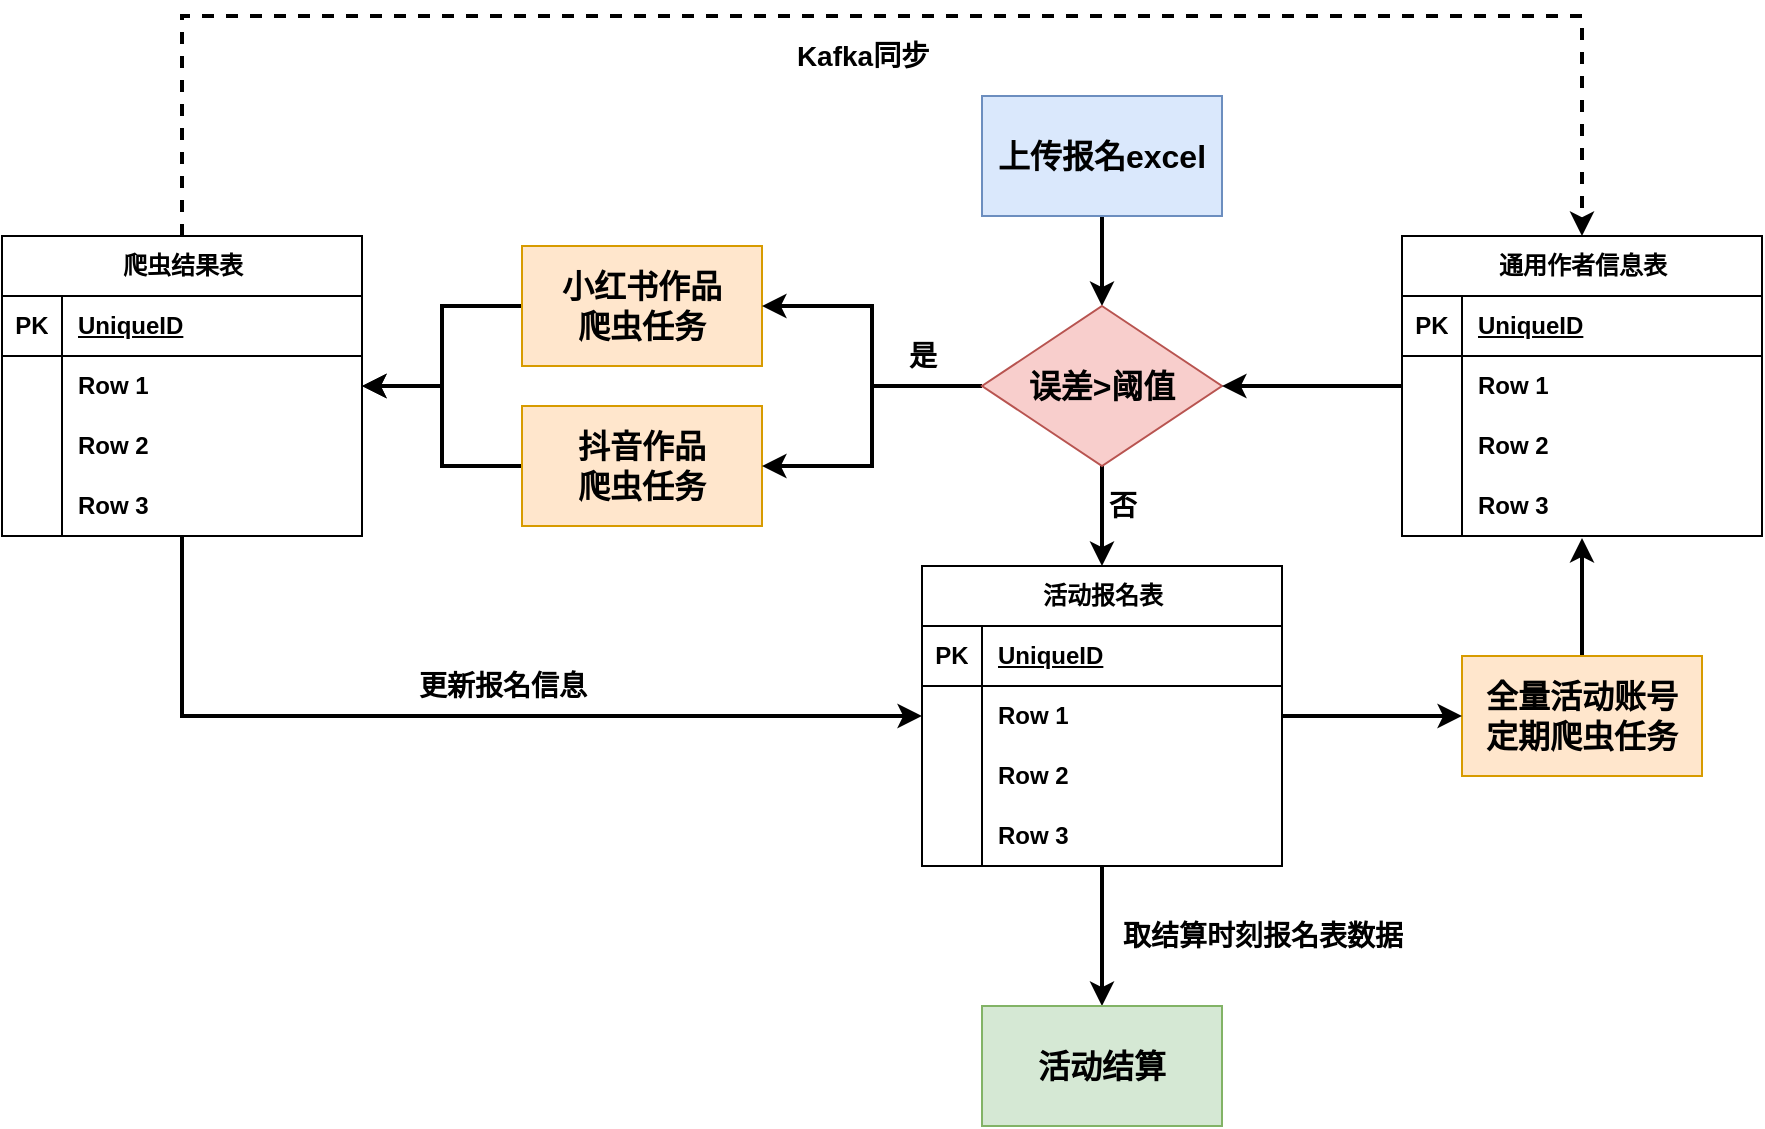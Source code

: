 <mxfile version="21.3.8" type="github">
  <diagram name="第 1 页" id="MTqGPW5jM1Rfsn0F7F28">
    <mxGraphModel dx="1781" dy="588" grid="1" gridSize="10" guides="1" tooltips="1" connect="1" arrows="1" fold="1" page="1" pageScale="1" pageWidth="827" pageHeight="1169" math="0" shadow="0">
      <root>
        <mxCell id="0" />
        <mxCell id="1" parent="0" />
        <mxCell id="qU7Nuy6pwITJOcNsggAO-75" style="edgeStyle=orthogonalEdgeStyle;rounded=0;orthogonalLoop=1;jettySize=auto;html=1;entryX=0.5;entryY=0;entryDx=0;entryDy=0;strokeWidth=2;fontStyle=1" edge="1" parent="1" source="qU7Nuy6pwITJOcNsggAO-1" target="qU7Nuy6pwITJOcNsggAO-60">
          <mxGeometry relative="1" as="geometry" />
        </mxCell>
        <mxCell id="qU7Nuy6pwITJOcNsggAO-1" value="&lt;font style=&quot;font-size: 16px;&quot;&gt;上传报名excel&lt;/font&gt;" style="rounded=0;whiteSpace=wrap;html=1;fillColor=#dae8fc;strokeColor=#6c8ebf;fontStyle=1" vertex="1" parent="1">
          <mxGeometry x="310" y="120" width="120" height="60" as="geometry" />
        </mxCell>
        <mxCell id="qU7Nuy6pwITJOcNsggAO-83" style="edgeStyle=orthogonalEdgeStyle;rounded=0;orthogonalLoop=1;jettySize=auto;html=1;entryX=1;entryY=0.5;entryDx=0;entryDy=0;strokeWidth=2;fontStyle=1" edge="1" parent="1" source="qU7Nuy6pwITJOcNsggAO-2" target="qU7Nuy6pwITJOcNsggAO-39">
          <mxGeometry relative="1" as="geometry" />
        </mxCell>
        <mxCell id="qU7Nuy6pwITJOcNsggAO-2" value="&lt;font size=&quot;3&quot;&gt;小红书作品&lt;br&gt;爬虫任务&lt;br&gt;&lt;/font&gt;" style="rounded=0;whiteSpace=wrap;html=1;fillColor=#ffe6cc;strokeColor=#d79b00;fontStyle=1" vertex="1" parent="1">
          <mxGeometry x="80" y="195" width="120" height="60" as="geometry" />
        </mxCell>
        <mxCell id="qU7Nuy6pwITJOcNsggAO-78" style="edgeStyle=orthogonalEdgeStyle;rounded=0;orthogonalLoop=1;jettySize=auto;html=1;strokeWidth=2;fontStyle=1" edge="1" parent="1" source="qU7Nuy6pwITJOcNsggAO-8" target="qU7Nuy6pwITJOcNsggAO-55">
          <mxGeometry relative="1" as="geometry" />
        </mxCell>
        <mxCell id="qU7Nuy6pwITJOcNsggAO-92" value="&lt;span&gt;&lt;font style=&quot;font-size: 14px;&quot;&gt;取结算时刻报名表数据&lt;/font&gt;&lt;/span&gt;" style="edgeLabel;html=1;align=center;verticalAlign=middle;resizable=0;points=[];fontStyle=1" vertex="1" connectable="0" parent="qU7Nuy6pwITJOcNsggAO-78">
          <mxGeometry x="-0.114" y="-1" relative="1" as="geometry">
            <mxPoint x="81" y="4" as="offset" />
          </mxGeometry>
        </mxCell>
        <mxCell id="qU7Nuy6pwITJOcNsggAO-8" value="活动报名表" style="shape=table;startSize=30;container=1;collapsible=1;childLayout=tableLayout;fixedRows=1;rowLines=0;fontStyle=1;align=center;resizeLast=1;html=1;" vertex="1" parent="1">
          <mxGeometry x="280" y="355" width="180" height="150" as="geometry" />
        </mxCell>
        <mxCell id="qU7Nuy6pwITJOcNsggAO-9" value="" style="shape=tableRow;horizontal=0;startSize=0;swimlaneHead=0;swimlaneBody=0;fillColor=none;collapsible=0;dropTarget=0;points=[[0,0.5],[1,0.5]];portConstraint=eastwest;top=0;left=0;right=0;bottom=1;fontStyle=1" vertex="1" parent="qU7Nuy6pwITJOcNsggAO-8">
          <mxGeometry y="30" width="180" height="30" as="geometry" />
        </mxCell>
        <mxCell id="qU7Nuy6pwITJOcNsggAO-10" value="PK" style="shape=partialRectangle;connectable=0;fillColor=none;top=0;left=0;bottom=0;right=0;fontStyle=1;overflow=hidden;whiteSpace=wrap;html=1;" vertex="1" parent="qU7Nuy6pwITJOcNsggAO-9">
          <mxGeometry width="30" height="30" as="geometry">
            <mxRectangle width="30" height="30" as="alternateBounds" />
          </mxGeometry>
        </mxCell>
        <mxCell id="qU7Nuy6pwITJOcNsggAO-11" value="UniqueID" style="shape=partialRectangle;connectable=0;fillColor=none;top=0;left=0;bottom=0;right=0;align=left;spacingLeft=6;fontStyle=5;overflow=hidden;whiteSpace=wrap;html=1;" vertex="1" parent="qU7Nuy6pwITJOcNsggAO-9">
          <mxGeometry x="30" width="150" height="30" as="geometry">
            <mxRectangle width="150" height="30" as="alternateBounds" />
          </mxGeometry>
        </mxCell>
        <mxCell id="qU7Nuy6pwITJOcNsggAO-12" value="" style="shape=tableRow;horizontal=0;startSize=0;swimlaneHead=0;swimlaneBody=0;fillColor=none;collapsible=0;dropTarget=0;points=[[0,0.5],[1,0.5]];portConstraint=eastwest;top=0;left=0;right=0;bottom=0;fontStyle=1" vertex="1" parent="qU7Nuy6pwITJOcNsggAO-8">
          <mxGeometry y="60" width="180" height="30" as="geometry" />
        </mxCell>
        <mxCell id="qU7Nuy6pwITJOcNsggAO-13" value="" style="shape=partialRectangle;connectable=0;fillColor=none;top=0;left=0;bottom=0;right=0;editable=1;overflow=hidden;whiteSpace=wrap;html=1;fontStyle=1" vertex="1" parent="qU7Nuy6pwITJOcNsggAO-12">
          <mxGeometry width="30" height="30" as="geometry">
            <mxRectangle width="30" height="30" as="alternateBounds" />
          </mxGeometry>
        </mxCell>
        <mxCell id="qU7Nuy6pwITJOcNsggAO-14" value="Row 1" style="shape=partialRectangle;connectable=0;fillColor=none;top=0;left=0;bottom=0;right=0;align=left;spacingLeft=6;overflow=hidden;whiteSpace=wrap;html=1;fontStyle=1" vertex="1" parent="qU7Nuy6pwITJOcNsggAO-12">
          <mxGeometry x="30" width="150" height="30" as="geometry">
            <mxRectangle width="150" height="30" as="alternateBounds" />
          </mxGeometry>
        </mxCell>
        <mxCell id="qU7Nuy6pwITJOcNsggAO-15" value="" style="shape=tableRow;horizontal=0;startSize=0;swimlaneHead=0;swimlaneBody=0;fillColor=none;collapsible=0;dropTarget=0;points=[[0,0.5],[1,0.5]];portConstraint=eastwest;top=0;left=0;right=0;bottom=0;fontStyle=1" vertex="1" parent="qU7Nuy6pwITJOcNsggAO-8">
          <mxGeometry y="90" width="180" height="30" as="geometry" />
        </mxCell>
        <mxCell id="qU7Nuy6pwITJOcNsggAO-16" value="" style="shape=partialRectangle;connectable=0;fillColor=none;top=0;left=0;bottom=0;right=0;editable=1;overflow=hidden;whiteSpace=wrap;html=1;fontStyle=1" vertex="1" parent="qU7Nuy6pwITJOcNsggAO-15">
          <mxGeometry width="30" height="30" as="geometry">
            <mxRectangle width="30" height="30" as="alternateBounds" />
          </mxGeometry>
        </mxCell>
        <mxCell id="qU7Nuy6pwITJOcNsggAO-17" value="Row 2" style="shape=partialRectangle;connectable=0;fillColor=none;top=0;left=0;bottom=0;right=0;align=left;spacingLeft=6;overflow=hidden;whiteSpace=wrap;html=1;fontStyle=1" vertex="1" parent="qU7Nuy6pwITJOcNsggAO-15">
          <mxGeometry x="30" width="150" height="30" as="geometry">
            <mxRectangle width="150" height="30" as="alternateBounds" />
          </mxGeometry>
        </mxCell>
        <mxCell id="qU7Nuy6pwITJOcNsggAO-18" value="" style="shape=tableRow;horizontal=0;startSize=0;swimlaneHead=0;swimlaneBody=0;fillColor=none;collapsible=0;dropTarget=0;points=[[0,0.5],[1,0.5]];portConstraint=eastwest;top=0;left=0;right=0;bottom=0;fontStyle=1" vertex="1" parent="qU7Nuy6pwITJOcNsggAO-8">
          <mxGeometry y="120" width="180" height="30" as="geometry" />
        </mxCell>
        <mxCell id="qU7Nuy6pwITJOcNsggAO-19" value="" style="shape=partialRectangle;connectable=0;fillColor=none;top=0;left=0;bottom=0;right=0;editable=1;overflow=hidden;whiteSpace=wrap;html=1;fontStyle=1" vertex="1" parent="qU7Nuy6pwITJOcNsggAO-18">
          <mxGeometry width="30" height="30" as="geometry">
            <mxRectangle width="30" height="30" as="alternateBounds" />
          </mxGeometry>
        </mxCell>
        <mxCell id="qU7Nuy6pwITJOcNsggAO-20" value="Row 3" style="shape=partialRectangle;connectable=0;fillColor=none;top=0;left=0;bottom=0;right=0;align=left;spacingLeft=6;overflow=hidden;whiteSpace=wrap;html=1;fontStyle=1" vertex="1" parent="qU7Nuy6pwITJOcNsggAO-18">
          <mxGeometry x="30" width="150" height="30" as="geometry">
            <mxRectangle width="150" height="30" as="alternateBounds" />
          </mxGeometry>
        </mxCell>
        <mxCell id="qU7Nuy6pwITJOcNsggAO-84" style="edgeStyle=orthogonalEdgeStyle;rounded=0;orthogonalLoop=1;jettySize=auto;html=1;entryX=1;entryY=0.5;entryDx=0;entryDy=0;strokeWidth=2;fontStyle=1" edge="1" parent="1" source="qU7Nuy6pwITJOcNsggAO-21" target="qU7Nuy6pwITJOcNsggAO-39">
          <mxGeometry relative="1" as="geometry" />
        </mxCell>
        <mxCell id="qU7Nuy6pwITJOcNsggAO-21" value="&lt;font size=&quot;3&quot;&gt;抖音作品&lt;br&gt;爬虫任务&lt;br&gt;&lt;/font&gt;" style="rounded=0;whiteSpace=wrap;html=1;fillColor=#ffe6cc;strokeColor=#d79b00;fontStyle=1" vertex="1" parent="1">
          <mxGeometry x="80" y="275" width="120" height="60" as="geometry" />
        </mxCell>
        <mxCell id="qU7Nuy6pwITJOcNsggAO-22" value="通用作者信息表" style="shape=table;startSize=30;container=1;collapsible=1;childLayout=tableLayout;fixedRows=1;rowLines=0;fontStyle=1;align=center;resizeLast=1;html=1;" vertex="1" parent="1">
          <mxGeometry x="520" y="190" width="180" height="150" as="geometry" />
        </mxCell>
        <mxCell id="qU7Nuy6pwITJOcNsggAO-23" value="" style="shape=tableRow;horizontal=0;startSize=0;swimlaneHead=0;swimlaneBody=0;fillColor=none;collapsible=0;dropTarget=0;points=[[0,0.5],[1,0.5]];portConstraint=eastwest;top=0;left=0;right=0;bottom=1;fontStyle=1" vertex="1" parent="qU7Nuy6pwITJOcNsggAO-22">
          <mxGeometry y="30" width="180" height="30" as="geometry" />
        </mxCell>
        <mxCell id="qU7Nuy6pwITJOcNsggAO-24" value="PK" style="shape=partialRectangle;connectable=0;fillColor=none;top=0;left=0;bottom=0;right=0;fontStyle=1;overflow=hidden;whiteSpace=wrap;html=1;" vertex="1" parent="qU7Nuy6pwITJOcNsggAO-23">
          <mxGeometry width="30" height="30" as="geometry">
            <mxRectangle width="30" height="30" as="alternateBounds" />
          </mxGeometry>
        </mxCell>
        <mxCell id="qU7Nuy6pwITJOcNsggAO-25" value="UniqueID" style="shape=partialRectangle;connectable=0;fillColor=none;top=0;left=0;bottom=0;right=0;align=left;spacingLeft=6;fontStyle=5;overflow=hidden;whiteSpace=wrap;html=1;" vertex="1" parent="qU7Nuy6pwITJOcNsggAO-23">
          <mxGeometry x="30" width="150" height="30" as="geometry">
            <mxRectangle width="150" height="30" as="alternateBounds" />
          </mxGeometry>
        </mxCell>
        <mxCell id="qU7Nuy6pwITJOcNsggAO-26" value="" style="shape=tableRow;horizontal=0;startSize=0;swimlaneHead=0;swimlaneBody=0;fillColor=none;collapsible=0;dropTarget=0;points=[[0,0.5],[1,0.5]];portConstraint=eastwest;top=0;left=0;right=0;bottom=0;fontStyle=1" vertex="1" parent="qU7Nuy6pwITJOcNsggAO-22">
          <mxGeometry y="60" width="180" height="30" as="geometry" />
        </mxCell>
        <mxCell id="qU7Nuy6pwITJOcNsggAO-27" value="" style="shape=partialRectangle;connectable=0;fillColor=none;top=0;left=0;bottom=0;right=0;editable=1;overflow=hidden;whiteSpace=wrap;html=1;fontStyle=1" vertex="1" parent="qU7Nuy6pwITJOcNsggAO-26">
          <mxGeometry width="30" height="30" as="geometry">
            <mxRectangle width="30" height="30" as="alternateBounds" />
          </mxGeometry>
        </mxCell>
        <mxCell id="qU7Nuy6pwITJOcNsggAO-28" value="Row 1" style="shape=partialRectangle;connectable=0;fillColor=none;top=0;left=0;bottom=0;right=0;align=left;spacingLeft=6;overflow=hidden;whiteSpace=wrap;html=1;fontStyle=1" vertex="1" parent="qU7Nuy6pwITJOcNsggAO-26">
          <mxGeometry x="30" width="150" height="30" as="geometry">
            <mxRectangle width="150" height="30" as="alternateBounds" />
          </mxGeometry>
        </mxCell>
        <mxCell id="qU7Nuy6pwITJOcNsggAO-29" value="" style="shape=tableRow;horizontal=0;startSize=0;swimlaneHead=0;swimlaneBody=0;fillColor=none;collapsible=0;dropTarget=0;points=[[0,0.5],[1,0.5]];portConstraint=eastwest;top=0;left=0;right=0;bottom=0;fontStyle=1" vertex="1" parent="qU7Nuy6pwITJOcNsggAO-22">
          <mxGeometry y="90" width="180" height="30" as="geometry" />
        </mxCell>
        <mxCell id="qU7Nuy6pwITJOcNsggAO-30" value="" style="shape=partialRectangle;connectable=0;fillColor=none;top=0;left=0;bottom=0;right=0;editable=1;overflow=hidden;whiteSpace=wrap;html=1;fontStyle=1" vertex="1" parent="qU7Nuy6pwITJOcNsggAO-29">
          <mxGeometry width="30" height="30" as="geometry">
            <mxRectangle width="30" height="30" as="alternateBounds" />
          </mxGeometry>
        </mxCell>
        <mxCell id="qU7Nuy6pwITJOcNsggAO-31" value="Row 2" style="shape=partialRectangle;connectable=0;fillColor=none;top=0;left=0;bottom=0;right=0;align=left;spacingLeft=6;overflow=hidden;whiteSpace=wrap;html=1;fontStyle=1" vertex="1" parent="qU7Nuy6pwITJOcNsggAO-29">
          <mxGeometry x="30" width="150" height="30" as="geometry">
            <mxRectangle width="150" height="30" as="alternateBounds" />
          </mxGeometry>
        </mxCell>
        <mxCell id="qU7Nuy6pwITJOcNsggAO-32" value="" style="shape=tableRow;horizontal=0;startSize=0;swimlaneHead=0;swimlaneBody=0;fillColor=none;collapsible=0;dropTarget=0;points=[[0,0.5],[1,0.5]];portConstraint=eastwest;top=0;left=0;right=0;bottom=0;fontStyle=1" vertex="1" parent="qU7Nuy6pwITJOcNsggAO-22">
          <mxGeometry y="120" width="180" height="30" as="geometry" />
        </mxCell>
        <mxCell id="qU7Nuy6pwITJOcNsggAO-33" value="" style="shape=partialRectangle;connectable=0;fillColor=none;top=0;left=0;bottom=0;right=0;editable=1;overflow=hidden;whiteSpace=wrap;html=1;fontStyle=1" vertex="1" parent="qU7Nuy6pwITJOcNsggAO-32">
          <mxGeometry width="30" height="30" as="geometry">
            <mxRectangle width="30" height="30" as="alternateBounds" />
          </mxGeometry>
        </mxCell>
        <mxCell id="qU7Nuy6pwITJOcNsggAO-34" value="Row 3" style="shape=partialRectangle;connectable=0;fillColor=none;top=0;left=0;bottom=0;right=0;align=left;spacingLeft=6;overflow=hidden;whiteSpace=wrap;html=1;fontStyle=1" vertex="1" parent="qU7Nuy6pwITJOcNsggAO-32">
          <mxGeometry x="30" width="150" height="30" as="geometry">
            <mxRectangle width="150" height="30" as="alternateBounds" />
          </mxGeometry>
        </mxCell>
        <mxCell id="qU7Nuy6pwITJOcNsggAO-86" style="edgeStyle=orthogonalEdgeStyle;rounded=0;orthogonalLoop=1;jettySize=auto;html=1;entryX=0;entryY=0.5;entryDx=0;entryDy=0;strokeWidth=2;fontStyle=1" edge="1" parent="1" source="qU7Nuy6pwITJOcNsggAO-35" target="qU7Nuy6pwITJOcNsggAO-12">
          <mxGeometry relative="1" as="geometry" />
        </mxCell>
        <mxCell id="qU7Nuy6pwITJOcNsggAO-95" value="&lt;b&gt;&lt;font style=&quot;font-size: 14px;&quot;&gt;更新报名信息&lt;/font&gt;&lt;/b&gt;" style="edgeLabel;html=1;align=center;verticalAlign=middle;resizable=0;points=[];" vertex="1" connectable="0" parent="qU7Nuy6pwITJOcNsggAO-86">
          <mxGeometry x="-0.061" y="-1" relative="1" as="geometry">
            <mxPoint x="34" y="-16" as="offset" />
          </mxGeometry>
        </mxCell>
        <mxCell id="qU7Nuy6pwITJOcNsggAO-87" style="edgeStyle=orthogonalEdgeStyle;rounded=0;orthogonalLoop=1;jettySize=auto;html=1;entryX=0.5;entryY=0;entryDx=0;entryDy=0;exitX=0.5;exitY=0;exitDx=0;exitDy=0;strokeWidth=2;dashed=1;fontStyle=1" edge="1" parent="1" source="qU7Nuy6pwITJOcNsggAO-35" target="qU7Nuy6pwITJOcNsggAO-22">
          <mxGeometry relative="1" as="geometry">
            <Array as="points">
              <mxPoint x="-90" y="80" />
              <mxPoint x="610" y="80" />
            </Array>
          </mxGeometry>
        </mxCell>
        <mxCell id="qU7Nuy6pwITJOcNsggAO-90" value="&lt;font style=&quot;font-size: 14px;&quot;&gt;Kafka同步&lt;/font&gt;" style="edgeLabel;html=1;align=center;verticalAlign=middle;resizable=0;points=[];fontStyle=1" vertex="1" connectable="0" parent="qU7Nuy6pwITJOcNsggAO-87">
          <mxGeometry x="0.02" y="-1" relative="1" as="geometry">
            <mxPoint x="-19" y="19" as="offset" />
          </mxGeometry>
        </mxCell>
        <mxCell id="qU7Nuy6pwITJOcNsggAO-35" value="爬虫结果表" style="shape=table;startSize=30;container=1;collapsible=1;childLayout=tableLayout;fixedRows=1;rowLines=0;fontStyle=1;align=center;resizeLast=1;html=1;" vertex="1" parent="1">
          <mxGeometry x="-180" y="190" width="180" height="150" as="geometry" />
        </mxCell>
        <mxCell id="qU7Nuy6pwITJOcNsggAO-36" value="" style="shape=tableRow;horizontal=0;startSize=0;swimlaneHead=0;swimlaneBody=0;fillColor=none;collapsible=0;dropTarget=0;points=[[0,0.5],[1,0.5]];portConstraint=eastwest;top=0;left=0;right=0;bottom=1;fontStyle=1" vertex="1" parent="qU7Nuy6pwITJOcNsggAO-35">
          <mxGeometry y="30" width="180" height="30" as="geometry" />
        </mxCell>
        <mxCell id="qU7Nuy6pwITJOcNsggAO-37" value="PK" style="shape=partialRectangle;connectable=0;fillColor=none;top=0;left=0;bottom=0;right=0;fontStyle=1;overflow=hidden;whiteSpace=wrap;html=1;" vertex="1" parent="qU7Nuy6pwITJOcNsggAO-36">
          <mxGeometry width="30" height="30" as="geometry">
            <mxRectangle width="30" height="30" as="alternateBounds" />
          </mxGeometry>
        </mxCell>
        <mxCell id="qU7Nuy6pwITJOcNsggAO-38" value="UniqueID" style="shape=partialRectangle;connectable=0;fillColor=none;top=0;left=0;bottom=0;right=0;align=left;spacingLeft=6;fontStyle=5;overflow=hidden;whiteSpace=wrap;html=1;" vertex="1" parent="qU7Nuy6pwITJOcNsggAO-36">
          <mxGeometry x="30" width="150" height="30" as="geometry">
            <mxRectangle width="150" height="30" as="alternateBounds" />
          </mxGeometry>
        </mxCell>
        <mxCell id="qU7Nuy6pwITJOcNsggAO-39" value="" style="shape=tableRow;horizontal=0;startSize=0;swimlaneHead=0;swimlaneBody=0;fillColor=none;collapsible=0;dropTarget=0;points=[[0,0.5],[1,0.5]];portConstraint=eastwest;top=0;left=0;right=0;bottom=0;fontStyle=1" vertex="1" parent="qU7Nuy6pwITJOcNsggAO-35">
          <mxGeometry y="60" width="180" height="30" as="geometry" />
        </mxCell>
        <mxCell id="qU7Nuy6pwITJOcNsggAO-40" value="" style="shape=partialRectangle;connectable=0;fillColor=none;top=0;left=0;bottom=0;right=0;editable=1;overflow=hidden;whiteSpace=wrap;html=1;fontStyle=1" vertex="1" parent="qU7Nuy6pwITJOcNsggAO-39">
          <mxGeometry width="30" height="30" as="geometry">
            <mxRectangle width="30" height="30" as="alternateBounds" />
          </mxGeometry>
        </mxCell>
        <mxCell id="qU7Nuy6pwITJOcNsggAO-41" value="Row 1" style="shape=partialRectangle;connectable=0;fillColor=none;top=0;left=0;bottom=0;right=0;align=left;spacingLeft=6;overflow=hidden;whiteSpace=wrap;html=1;fontStyle=1" vertex="1" parent="qU7Nuy6pwITJOcNsggAO-39">
          <mxGeometry x="30" width="150" height="30" as="geometry">
            <mxRectangle width="150" height="30" as="alternateBounds" />
          </mxGeometry>
        </mxCell>
        <mxCell id="qU7Nuy6pwITJOcNsggAO-42" value="" style="shape=tableRow;horizontal=0;startSize=0;swimlaneHead=0;swimlaneBody=0;fillColor=none;collapsible=0;dropTarget=0;points=[[0,0.5],[1,0.5]];portConstraint=eastwest;top=0;left=0;right=0;bottom=0;fontStyle=1" vertex="1" parent="qU7Nuy6pwITJOcNsggAO-35">
          <mxGeometry y="90" width="180" height="30" as="geometry" />
        </mxCell>
        <mxCell id="qU7Nuy6pwITJOcNsggAO-43" value="" style="shape=partialRectangle;connectable=0;fillColor=none;top=0;left=0;bottom=0;right=0;editable=1;overflow=hidden;whiteSpace=wrap;html=1;fontStyle=1" vertex="1" parent="qU7Nuy6pwITJOcNsggAO-42">
          <mxGeometry width="30" height="30" as="geometry">
            <mxRectangle width="30" height="30" as="alternateBounds" />
          </mxGeometry>
        </mxCell>
        <mxCell id="qU7Nuy6pwITJOcNsggAO-44" value="Row 2" style="shape=partialRectangle;connectable=0;fillColor=none;top=0;left=0;bottom=0;right=0;align=left;spacingLeft=6;overflow=hidden;whiteSpace=wrap;html=1;fontStyle=1" vertex="1" parent="qU7Nuy6pwITJOcNsggAO-42">
          <mxGeometry x="30" width="150" height="30" as="geometry">
            <mxRectangle width="150" height="30" as="alternateBounds" />
          </mxGeometry>
        </mxCell>
        <mxCell id="qU7Nuy6pwITJOcNsggAO-45" value="" style="shape=tableRow;horizontal=0;startSize=0;swimlaneHead=0;swimlaneBody=0;fillColor=none;collapsible=0;dropTarget=0;points=[[0,0.5],[1,0.5]];portConstraint=eastwest;top=0;left=0;right=0;bottom=0;fontStyle=1" vertex="1" parent="qU7Nuy6pwITJOcNsggAO-35">
          <mxGeometry y="120" width="180" height="30" as="geometry" />
        </mxCell>
        <mxCell id="qU7Nuy6pwITJOcNsggAO-46" value="" style="shape=partialRectangle;connectable=0;fillColor=none;top=0;left=0;bottom=0;right=0;editable=1;overflow=hidden;whiteSpace=wrap;html=1;fontStyle=1" vertex="1" parent="qU7Nuy6pwITJOcNsggAO-45">
          <mxGeometry width="30" height="30" as="geometry">
            <mxRectangle width="30" height="30" as="alternateBounds" />
          </mxGeometry>
        </mxCell>
        <mxCell id="qU7Nuy6pwITJOcNsggAO-47" value="Row 3" style="shape=partialRectangle;connectable=0;fillColor=none;top=0;left=0;bottom=0;right=0;align=left;spacingLeft=6;overflow=hidden;whiteSpace=wrap;html=1;fontStyle=1" vertex="1" parent="qU7Nuy6pwITJOcNsggAO-45">
          <mxGeometry x="30" width="150" height="30" as="geometry">
            <mxRectangle width="150" height="30" as="alternateBounds" />
          </mxGeometry>
        </mxCell>
        <mxCell id="qU7Nuy6pwITJOcNsggAO-55" value="&lt;font size=&quot;3&quot;&gt;活动结算&lt;br&gt;&lt;/font&gt;" style="rounded=0;whiteSpace=wrap;html=1;fillColor=#d5e8d4;strokeColor=#82b366;fontStyle=1" vertex="1" parent="1">
          <mxGeometry x="310" y="575" width="120" height="60" as="geometry" />
        </mxCell>
        <mxCell id="qU7Nuy6pwITJOcNsggAO-79" style="edgeStyle=orthogonalEdgeStyle;rounded=0;orthogonalLoop=1;jettySize=auto;html=1;entryX=1;entryY=0.5;entryDx=0;entryDy=0;strokeWidth=2;fontStyle=1" edge="1" parent="1" source="qU7Nuy6pwITJOcNsggAO-60" target="qU7Nuy6pwITJOcNsggAO-2">
          <mxGeometry relative="1" as="geometry" />
        </mxCell>
        <mxCell id="qU7Nuy6pwITJOcNsggAO-80" style="edgeStyle=orthogonalEdgeStyle;rounded=0;orthogonalLoop=1;jettySize=auto;html=1;exitX=0;exitY=0.5;exitDx=0;exitDy=0;strokeWidth=2;fontStyle=1" edge="1" parent="1" source="qU7Nuy6pwITJOcNsggAO-60" target="qU7Nuy6pwITJOcNsggAO-21">
          <mxGeometry relative="1" as="geometry" />
        </mxCell>
        <mxCell id="qU7Nuy6pwITJOcNsggAO-91" value="&lt;span&gt;&lt;font style=&quot;font-size: 14px;&quot;&gt;是&lt;/font&gt;&lt;/span&gt;" style="edgeLabel;html=1;align=center;verticalAlign=middle;resizable=0;points=[];fontStyle=1" vertex="1" connectable="0" parent="qU7Nuy6pwITJOcNsggAO-80">
          <mxGeometry x="-0.6" relative="1" as="geometry">
            <mxPoint y="-15" as="offset" />
          </mxGeometry>
        </mxCell>
        <mxCell id="qU7Nuy6pwITJOcNsggAO-93" style="edgeStyle=orthogonalEdgeStyle;rounded=0;orthogonalLoop=1;jettySize=auto;html=1;entryX=0.5;entryY=0;entryDx=0;entryDy=0;strokeWidth=2;fontStyle=1" edge="1" parent="1" source="qU7Nuy6pwITJOcNsggAO-60" target="qU7Nuy6pwITJOcNsggAO-8">
          <mxGeometry relative="1" as="geometry" />
        </mxCell>
        <mxCell id="qU7Nuy6pwITJOcNsggAO-94" value="&lt;b&gt;&lt;font style=&quot;font-size: 14px;&quot;&gt;否&lt;/font&gt;&lt;/b&gt;" style="edgeLabel;html=1;align=center;verticalAlign=middle;resizable=0;points=[];" vertex="1" connectable="0" parent="qU7Nuy6pwITJOcNsggAO-93">
          <mxGeometry x="-0.12" y="-1" relative="1" as="geometry">
            <mxPoint x="11" y="-2" as="offset" />
          </mxGeometry>
        </mxCell>
        <mxCell id="qU7Nuy6pwITJOcNsggAO-60" value="&lt;font style=&quot;font-size: 16px;&quot;&gt;误差&amp;gt;阈值&lt;/font&gt;" style="rhombus;whiteSpace=wrap;html=1;fillColor=#f8cecc;strokeColor=#b85450;fontStyle=1" vertex="1" parent="1">
          <mxGeometry x="310" y="225" width="120" height="80" as="geometry" />
        </mxCell>
        <mxCell id="qU7Nuy6pwITJOcNsggAO-76" style="edgeStyle=orthogonalEdgeStyle;rounded=0;orthogonalLoop=1;jettySize=auto;html=1;entryX=1;entryY=0.5;entryDx=0;entryDy=0;strokeWidth=2;fontStyle=1" edge="1" parent="1" source="qU7Nuy6pwITJOcNsggAO-26" target="qU7Nuy6pwITJOcNsggAO-60">
          <mxGeometry relative="1" as="geometry" />
        </mxCell>
        <mxCell id="qU7Nuy6pwITJOcNsggAO-98" style="edgeStyle=orthogonalEdgeStyle;rounded=0;orthogonalLoop=1;jettySize=auto;html=1;entryX=0.5;entryY=1.033;entryDx=0;entryDy=0;entryPerimeter=0;strokeWidth=2;" edge="1" parent="1" source="qU7Nuy6pwITJOcNsggAO-96" target="qU7Nuy6pwITJOcNsggAO-32">
          <mxGeometry relative="1" as="geometry" />
        </mxCell>
        <mxCell id="qU7Nuy6pwITJOcNsggAO-96" value="&lt;font size=&quot;3&quot;&gt;全量活动账号&lt;br&gt;定期爬虫任务&lt;br&gt;&lt;/font&gt;" style="rounded=0;whiteSpace=wrap;html=1;fillColor=#ffe6cc;strokeColor=#d79b00;fontStyle=1" vertex="1" parent="1">
          <mxGeometry x="550" y="400" width="120" height="60" as="geometry" />
        </mxCell>
        <mxCell id="qU7Nuy6pwITJOcNsggAO-97" style="edgeStyle=orthogonalEdgeStyle;rounded=0;orthogonalLoop=1;jettySize=auto;html=1;entryX=0;entryY=0.5;entryDx=0;entryDy=0;fontStyle=1;strokeWidth=2;" edge="1" parent="1" source="qU7Nuy6pwITJOcNsggAO-12" target="qU7Nuy6pwITJOcNsggAO-96">
          <mxGeometry relative="1" as="geometry" />
        </mxCell>
      </root>
    </mxGraphModel>
  </diagram>
</mxfile>
